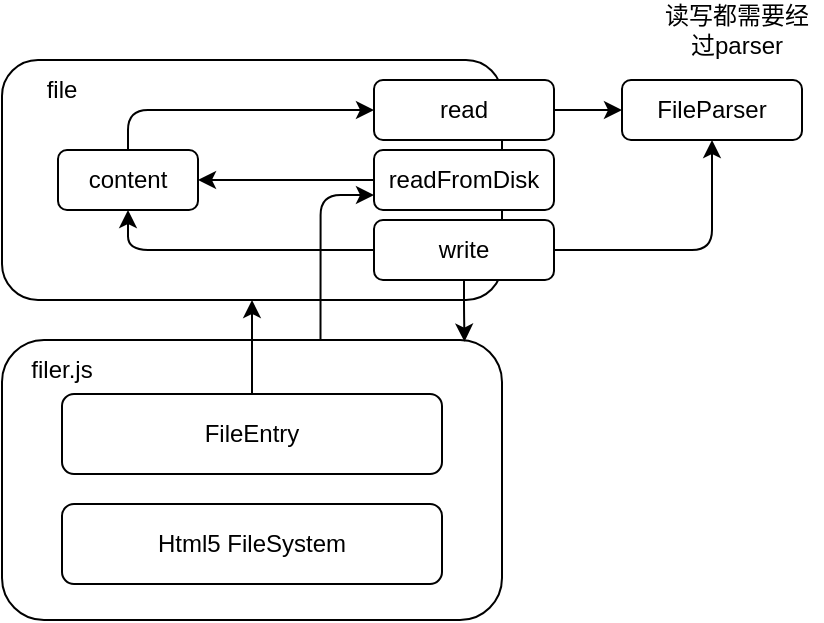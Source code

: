 <mxfile>
    <diagram id="pZzg5vuIE4Sm-vDj7SOf" name="第 1 页">
        <mxGraphModel dx="627" dy="542" grid="1" gridSize="10" guides="1" tooltips="1" connect="1" arrows="1" fold="1" page="1" pageScale="1" pageWidth="827" pageHeight="1169" math="0" shadow="0">
            <root>
                <mxCell id="0"/>
                <mxCell id="1" parent="0"/>
                <mxCell id="2" value="" style="rounded=1;whiteSpace=wrap;html=1;" parent="1" vertex="1">
                    <mxGeometry x="140" y="250" width="250" height="140" as="geometry"/>
                </mxCell>
                <mxCell id="5" value="Html5 FileSystem" style="rounded=1;whiteSpace=wrap;html=1;" parent="1" vertex="1">
                    <mxGeometry x="170" y="332" width="190" height="40" as="geometry"/>
                </mxCell>
                <mxCell id="6" value="" style="rounded=1;whiteSpace=wrap;html=1;" parent="1" vertex="1">
                    <mxGeometry x="140" y="110" width="250" height="120" as="geometry"/>
                </mxCell>
                <mxCell id="28" style="edgeStyle=orthogonalEdgeStyle;html=1;exitX=0.5;exitY=0;exitDx=0;exitDy=0;entryX=0.5;entryY=1;entryDx=0;entryDy=0;" edge="1" parent="1" source="7" target="6">
                    <mxGeometry relative="1" as="geometry"/>
                </mxCell>
                <mxCell id="7" value="FileEntry" style="rounded=1;whiteSpace=wrap;html=1;" parent="1" vertex="1">
                    <mxGeometry x="170" y="277" width="190" height="40" as="geometry"/>
                </mxCell>
                <mxCell id="11" value="filer.js" style="text;html=1;strokeColor=none;fillColor=none;align=center;verticalAlign=middle;whiteSpace=wrap;rounded=0;" parent="1" vertex="1">
                    <mxGeometry x="140" y="250" width="60" height="30" as="geometry"/>
                </mxCell>
                <mxCell id="22" style="edgeStyle=orthogonalEdgeStyle;html=1;exitX=0.5;exitY=0;exitDx=0;exitDy=0;entryX=0;entryY=0.5;entryDx=0;entryDy=0;" edge="1" parent="1" source="13" target="19">
                    <mxGeometry relative="1" as="geometry"/>
                </mxCell>
                <mxCell id="13" value="content" style="rounded=1;whiteSpace=wrap;html=1;" vertex="1" parent="1">
                    <mxGeometry x="168" y="155" width="70" height="30" as="geometry"/>
                </mxCell>
                <mxCell id="16" value="file" style="text;html=1;strokeColor=none;fillColor=none;align=center;verticalAlign=middle;whiteSpace=wrap;rounded=0;" vertex="1" parent="1">
                    <mxGeometry x="140" y="110" width="60" height="30" as="geometry"/>
                </mxCell>
                <mxCell id="30" style="edgeStyle=orthogonalEdgeStyle;html=1;exitX=1;exitY=0.5;exitDx=0;exitDy=0;entryX=0;entryY=0.5;entryDx=0;entryDy=0;" edge="1" parent="1" source="19" target="29">
                    <mxGeometry relative="1" as="geometry"/>
                </mxCell>
                <mxCell id="19" value="read" style="rounded=1;whiteSpace=wrap;html=1;" vertex="1" parent="1">
                    <mxGeometry x="326" y="120" width="90" height="30" as="geometry"/>
                </mxCell>
                <mxCell id="25" style="edgeStyle=orthogonalEdgeStyle;html=1;exitX=0;exitY=0.5;exitDx=0;exitDy=0;entryX=1;entryY=0.5;entryDx=0;entryDy=0;" edge="1" parent="1" source="20" target="13">
                    <mxGeometry relative="1" as="geometry"/>
                </mxCell>
                <mxCell id="20" value="readFromDisk" style="rounded=1;whiteSpace=wrap;html=1;" vertex="1" parent="1">
                    <mxGeometry x="326" y="155" width="90" height="30" as="geometry"/>
                </mxCell>
                <mxCell id="26" style="edgeStyle=orthogonalEdgeStyle;html=1;exitX=0.5;exitY=1;exitDx=0;exitDy=0;entryX=0.925;entryY=0.006;entryDx=0;entryDy=0;entryPerimeter=0;" edge="1" parent="1" source="21" target="2">
                    <mxGeometry relative="1" as="geometry"/>
                </mxCell>
                <mxCell id="27" style="edgeStyle=orthogonalEdgeStyle;html=1;exitX=0;exitY=0.5;exitDx=0;exitDy=0;entryX=0.5;entryY=1;entryDx=0;entryDy=0;" edge="1" parent="1" source="21" target="13">
                    <mxGeometry relative="1" as="geometry"/>
                </mxCell>
                <mxCell id="31" style="edgeStyle=orthogonalEdgeStyle;html=1;exitX=1;exitY=0.5;exitDx=0;exitDy=0;entryX=0.5;entryY=1;entryDx=0;entryDy=0;" edge="1" parent="1" source="21" target="29">
                    <mxGeometry relative="1" as="geometry"/>
                </mxCell>
                <mxCell id="21" value="write" style="rounded=1;whiteSpace=wrap;html=1;" vertex="1" parent="1">
                    <mxGeometry x="326" y="190" width="90" height="30" as="geometry"/>
                </mxCell>
                <mxCell id="24" style="edgeStyle=orthogonalEdgeStyle;html=1;exitX=0.637;exitY=-0.001;exitDx=0;exitDy=0;entryX=0;entryY=0.75;entryDx=0;entryDy=0;exitPerimeter=0;" edge="1" parent="1" source="2" target="20">
                    <mxGeometry relative="1" as="geometry"/>
                </mxCell>
                <mxCell id="29" value="FileParser" style="rounded=1;whiteSpace=wrap;html=1;" vertex="1" parent="1">
                    <mxGeometry x="450" y="120" width="90" height="30" as="geometry"/>
                </mxCell>
                <mxCell id="32" value="读写都需要经过parser" style="text;html=1;strokeColor=none;fillColor=none;align=center;verticalAlign=middle;whiteSpace=wrap;rounded=0;" vertex="1" parent="1">
                    <mxGeometry x="465" y="80" width="85" height="30" as="geometry"/>
                </mxCell>
            </root>
        </mxGraphModel>
    </diagram>
</mxfile>
